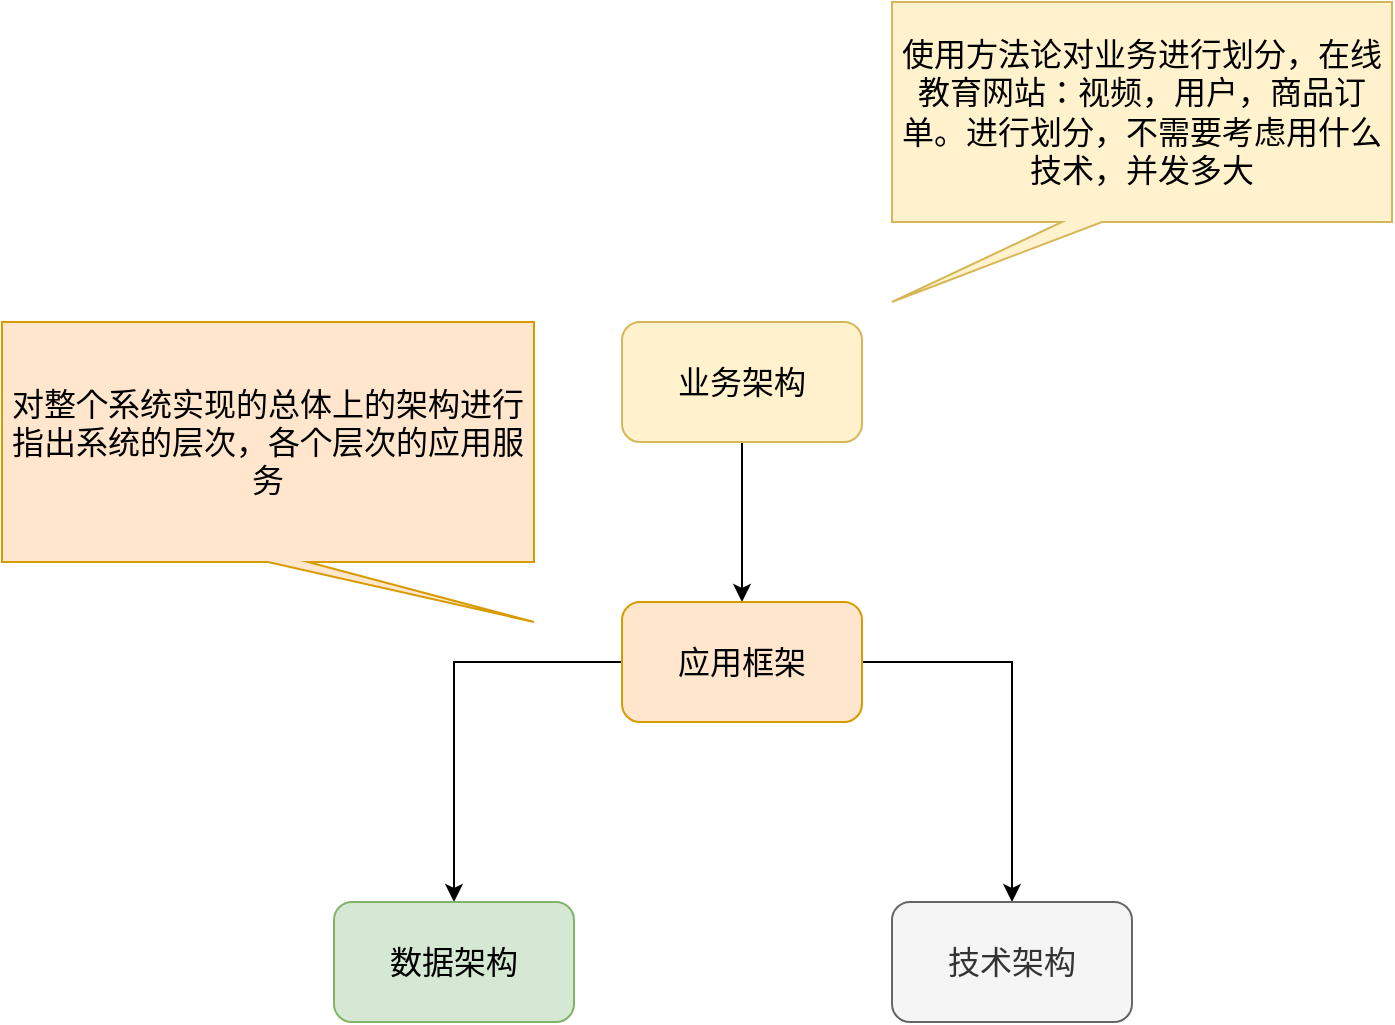 <mxfile version="24.9.2">
  <diagram name="第 1 页" id="7I7pL57d6oraw_pO1p0B">
    <mxGraphModel dx="1050" dy="530" grid="1" gridSize="10" guides="1" tooltips="1" connect="1" arrows="1" fold="1" page="1" pageScale="1" pageWidth="827" pageHeight="1169" math="0" shadow="0">
      <root>
        <mxCell id="0" />
        <mxCell id="1" parent="0" />
        <mxCell id="O6di3k8Y4d7J4SgJZkvm-5" style="edgeStyle=orthogonalEdgeStyle;rounded=0;orthogonalLoop=1;jettySize=auto;html=1;entryX=0.5;entryY=0;entryDx=0;entryDy=0;" edge="1" parent="1" source="O6di3k8Y4d7J4SgJZkvm-1" target="O6di3k8Y4d7J4SgJZkvm-2">
          <mxGeometry relative="1" as="geometry" />
        </mxCell>
        <mxCell id="O6di3k8Y4d7J4SgJZkvm-1" value="业务架构" style="rounded=1;whiteSpace=wrap;html=1;fillColor=#fff2cc;strokeColor=#d6b656;fontSize=16;" vertex="1" parent="1">
          <mxGeometry x="330" y="190" width="120" height="60" as="geometry" />
        </mxCell>
        <mxCell id="O6di3k8Y4d7J4SgJZkvm-6" style="edgeStyle=orthogonalEdgeStyle;rounded=0;orthogonalLoop=1;jettySize=auto;html=1;entryX=0.5;entryY=0;entryDx=0;entryDy=0;" edge="1" parent="1" source="O6di3k8Y4d7J4SgJZkvm-2" target="O6di3k8Y4d7J4SgJZkvm-3">
          <mxGeometry relative="1" as="geometry" />
        </mxCell>
        <mxCell id="O6di3k8Y4d7J4SgJZkvm-7" style="edgeStyle=orthogonalEdgeStyle;rounded=0;orthogonalLoop=1;jettySize=auto;html=1;entryX=0.5;entryY=0;entryDx=0;entryDy=0;" edge="1" parent="1" source="O6di3k8Y4d7J4SgJZkvm-2" target="O6di3k8Y4d7J4SgJZkvm-4">
          <mxGeometry relative="1" as="geometry" />
        </mxCell>
        <mxCell id="O6di3k8Y4d7J4SgJZkvm-2" value="应用框架" style="rounded=1;whiteSpace=wrap;html=1;fillColor=#ffe6cc;strokeColor=#d79b00;fontSize=16;" vertex="1" parent="1">
          <mxGeometry x="330" y="330" width="120" height="60" as="geometry" />
        </mxCell>
        <mxCell id="O6di3k8Y4d7J4SgJZkvm-3" value="数据架构" style="rounded=1;whiteSpace=wrap;html=1;fillColor=#d5e8d4;strokeColor=#82b366;fontSize=16;" vertex="1" parent="1">
          <mxGeometry x="186" y="480" width="120" height="60" as="geometry" />
        </mxCell>
        <mxCell id="O6di3k8Y4d7J4SgJZkvm-4" value="技术架构" style="rounded=1;whiteSpace=wrap;html=1;fillColor=#f5f5f5;strokeColor=#666666;fontSize=16;fontColor=#333333;" vertex="1" parent="1">
          <mxGeometry x="465" y="480" width="120" height="60" as="geometry" />
        </mxCell>
        <mxCell id="O6di3k8Y4d7J4SgJZkvm-8" value="使用方法论对业务进行划分，在线教育网站：视频，用户，商品订单。进行划分，不需要考虑用什么技术，并发多大" style="shape=callout;whiteSpace=wrap;html=1;perimeter=calloutPerimeter;position2=0;fillColor=#fff2cc;strokeColor=#d6b656;fontSize=16;size=40;position=0.34;" vertex="1" parent="1">
          <mxGeometry x="465" y="30" width="250" height="150" as="geometry" />
        </mxCell>
        <mxCell id="O6di3k8Y4d7J4SgJZkvm-9" value="对整个系统实现的总体上的架构进行指出系统的层次，各个层次的应用服务" style="shape=callout;whiteSpace=wrap;html=1;perimeter=calloutPerimeter;position2=1;fillColor=#ffe6cc;strokeColor=#d79b00;fontSize=16;" vertex="1" parent="1">
          <mxGeometry x="20" y="190" width="266" height="150" as="geometry" />
        </mxCell>
      </root>
    </mxGraphModel>
  </diagram>
</mxfile>
